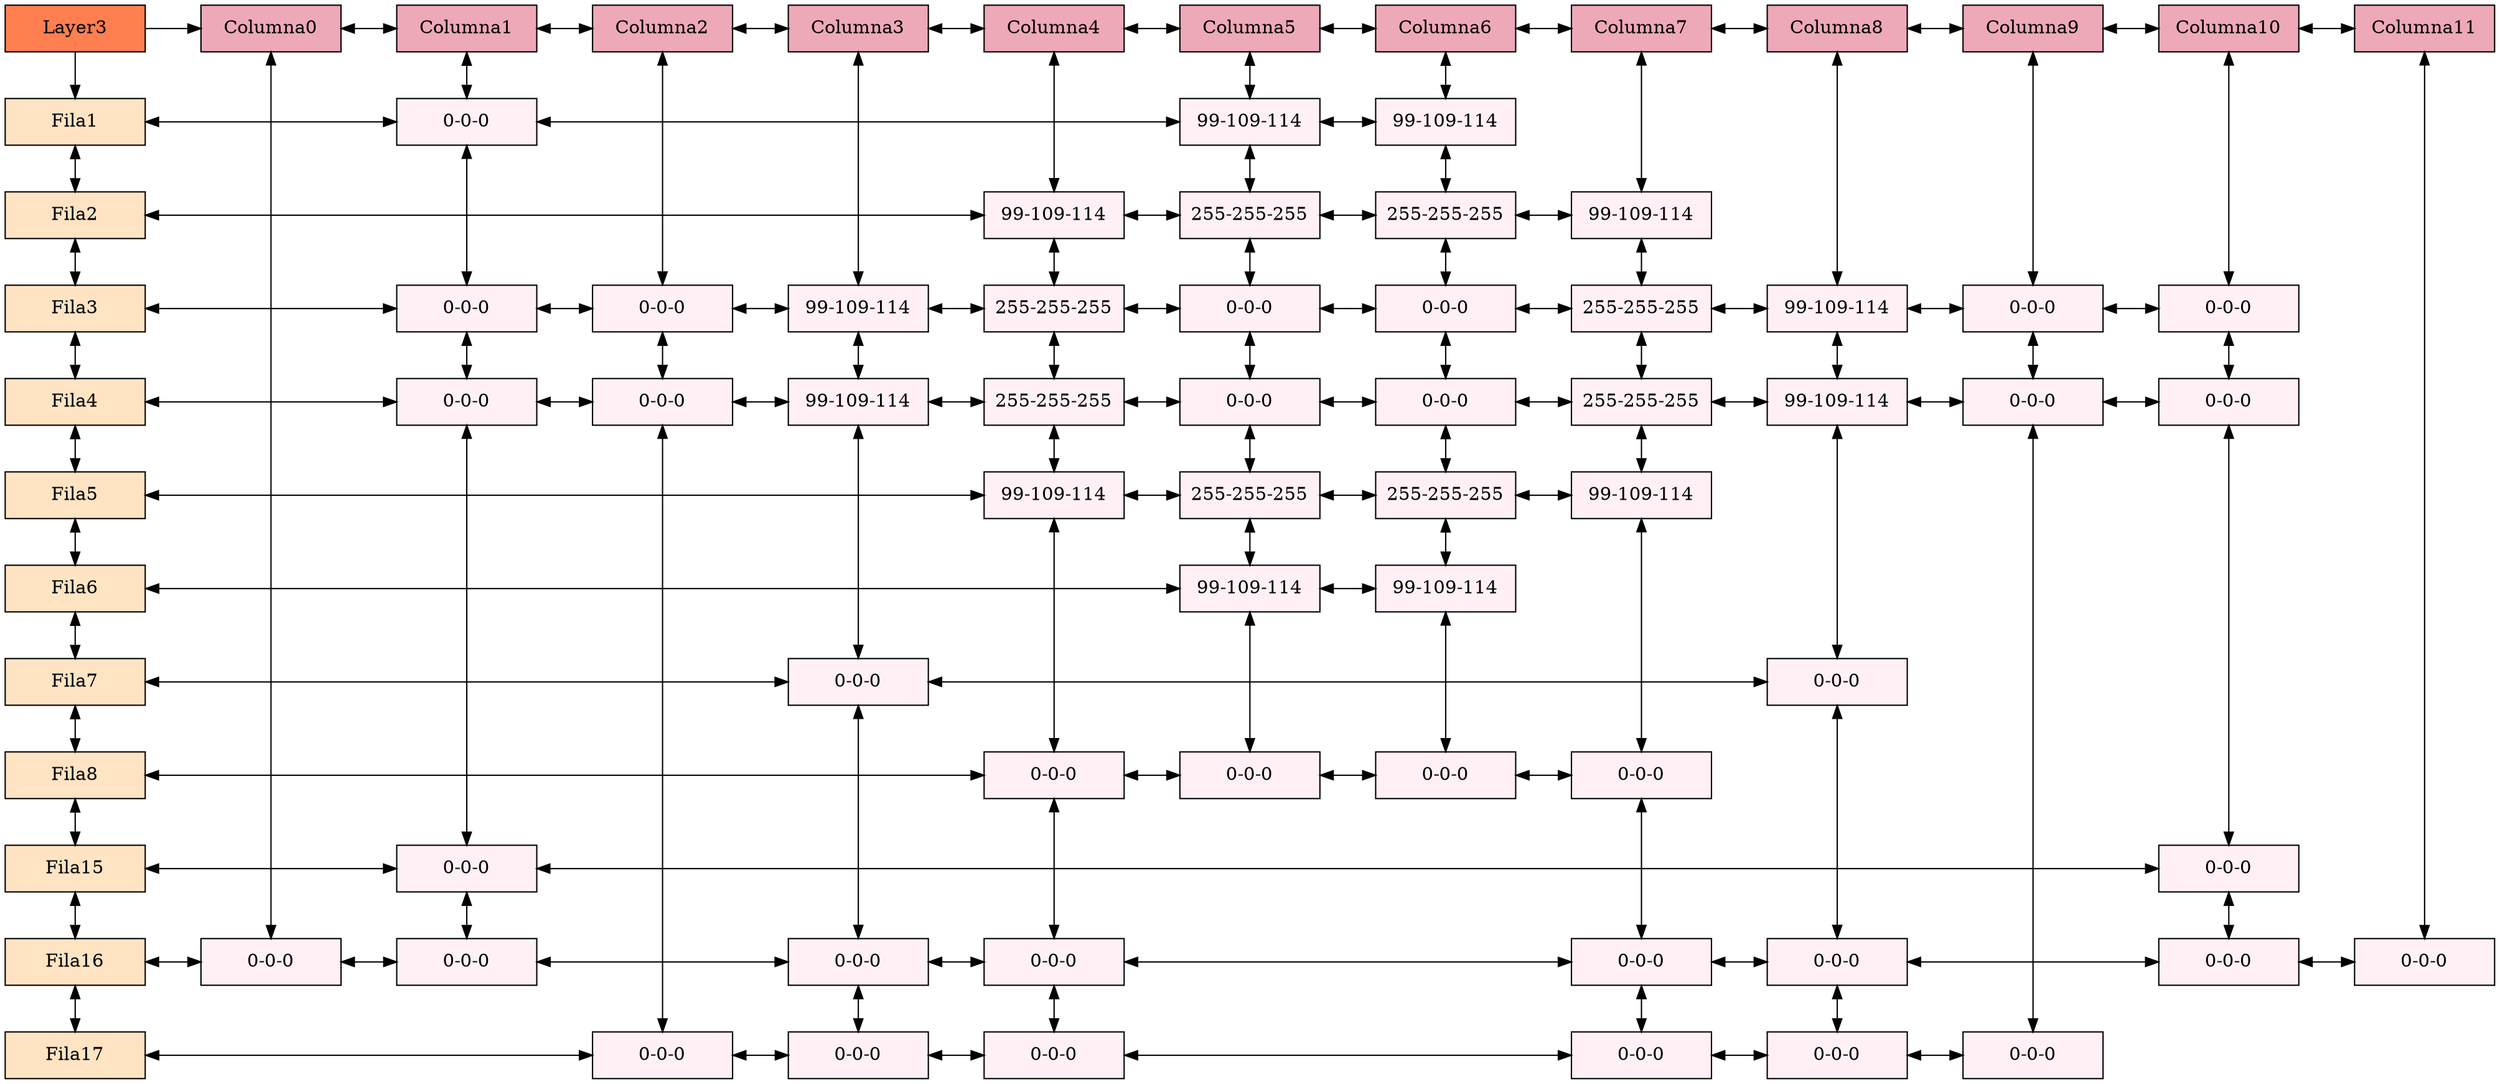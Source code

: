 digraph Sparse_Matrix{
node [shape=box]
graph [ranksep="0.5", nodesep="0.6"];
/* Group 0 para alinear verticalmente RAIZ*/ 
Layer3[ label = "Layer3", width = 1.5, style = filled, fillcolor = coral, group = 0 ];

// Filas 
Fila1 [label = "Fila1" width = 1.5 style = filled, fillcolor = bisque1, group = 0 ];
Fila2 [label = "Fila2" width = 1.5 style = filled, fillcolor = bisque1, group = 0 ];
Fila3 [label = "Fila3" width = 1.5 style = filled, fillcolor = bisque1, group = 0 ];
Fila4 [label = "Fila4" width = 1.5 style = filled, fillcolor = bisque1, group = 0 ];
Fila5 [label = "Fila5" width = 1.5 style = filled, fillcolor = bisque1, group = 0 ];
Fila6 [label = "Fila6" width = 1.5 style = filled, fillcolor = bisque1, group = 0 ];
Fila7 [label = "Fila7" width = 1.5 style = filled, fillcolor = bisque1, group = 0 ];
Fila8 [label = "Fila8" width = 1.5 style = filled, fillcolor = bisque1, group = 0 ];
Fila15 [label = "Fila15" width = 1.5 style = filled, fillcolor = bisque1, group = 0 ];
Fila16 [label = "Fila16" width = 1.5 style = filled, fillcolor = bisque1, group = 0 ];
Fila17 [label = "Fila17" width = 1.5 style = filled, fillcolor = bisque1, group = 0 ];

 //Enlaces de Filas
Fila1->Fila2 [dir = both];
Fila2->Fila3 [dir = both];
Fila3->Fila4 [dir = both];
Fila4->Fila5 [dir = both];
Fila5->Fila6 [dir = both];
Fila6->Fila7 [dir = both];
Fila7->Fila8 [dir = both];
Fila8->Fila15 [dir = both];
Fila15->Fila16 [dir = both];
Fila16->Fila17 [dir = both];

 //Columnas
//Cada una con diferente group para alinear verticalmente con los nodos
Column0[label = "Columna0" width = 1.5 style = filled, fillcolor = pink2, group = 1];
Column1[label = "Columna1" width = 1.5 style = filled, fillcolor = pink2, group = 2];
Column2[label = "Columna2" width = 1.5 style = filled, fillcolor = pink2, group = 3];
Column3[label = "Columna3" width = 1.5 style = filled, fillcolor = pink2, group = 4];
Column4[label = "Columna4" width = 1.5 style = filled, fillcolor = pink2, group = 5];
Column5[label = "Columna5" width = 1.5 style = filled, fillcolor = pink2, group = 6];
Column6[label = "Columna6" width = 1.5 style = filled, fillcolor = pink2, group = 7];
Column7[label = "Columna7" width = 1.5 style = filled, fillcolor = pink2, group = 8];
Column8[label = "Columna8" width = 1.5 style = filled, fillcolor = pink2, group = 9];
Column9[label = "Columna9" width = 1.5 style = filled, fillcolor = pink2, group = 10];
Column10[label = "Columna10" width = 1.5 style = filled, fillcolor = pink2, group = 11];
Column11[label = "Columna11" width = 1.5 style = filled, fillcolor = pink2, group = 12];

 //Enlaces de Columnas
Column0->Column1 [dir = both];
Column1->Column2 [dir = both];
Column2->Column3 [dir = both];
Column3->Column4 [dir = both];
Column4->Column5 [dir = both];
Column5->Column6 [dir = both];
Column6->Column7 [dir = both];
Column7->Column8 [dir = both];
Column8->Column9 [dir = both];
Column9->Column10 [dir = both];
Column10->Column11 [dir = both];

 // Alinear Raiz con Columnas
{rank = same; Layer3; Column0;  Column1;  Column2;  Column3;  Column4;  Column5;  Column6;  Column7;  Column8;  Column9;  Column10;  Column11; };

 // Enlaces Raiz con primera fila y columna
Layer3->Column0;
Layer3->Fila1;

 //Creacion de nodos
//(^<---------------------- F I L A   1---------------------->
N1_F1 [label = "0-0-0" width = 1.5 group = 2 style = filled, fillcolor = lavenderblush1];
N5_F1 [label = "99-109-114" width = 1.5 group = 6 style = filled, fillcolor = lavenderblush1];
N6_F1 [label = "99-109-114" width = 1.5 group = 7 style = filled, fillcolor = lavenderblush1];

//(^<---------------------- F I L A   2---------------------->
N4_F2 [label = "99-109-114" width = 1.5 group = 5 style = filled, fillcolor = lavenderblush1];
N5_F2 [label = "255-255-255" width = 1.5 group = 6 style = filled, fillcolor = lavenderblush1];
N6_F2 [label = "255-255-255" width = 1.5 group = 7 style = filled, fillcolor = lavenderblush1];
N7_F2 [label = "99-109-114" width = 1.5 group = 8 style = filled, fillcolor = lavenderblush1];

//(^<---------------------- F I L A   3---------------------->
N1_F3 [label = "0-0-0" width = 1.5 group = 2 style = filled, fillcolor = lavenderblush1];
N2_F3 [label = "0-0-0" width = 1.5 group = 3 style = filled, fillcolor = lavenderblush1];
N3_F3 [label = "99-109-114" width = 1.5 group = 4 style = filled, fillcolor = lavenderblush1];
N4_F3 [label = "255-255-255" width = 1.5 group = 5 style = filled, fillcolor = lavenderblush1];
N5_F3 [label = "0-0-0" width = 1.5 group = 6 style = filled, fillcolor = lavenderblush1];
N6_F3 [label = "0-0-0" width = 1.5 group = 7 style = filled, fillcolor = lavenderblush1];
N7_F3 [label = "255-255-255" width = 1.5 group = 8 style = filled, fillcolor = lavenderblush1];
N8_F3 [label = "99-109-114" width = 1.5 group = 9 style = filled, fillcolor = lavenderblush1];
N9_F3 [label = "0-0-0" width = 1.5 group = 10 style = filled, fillcolor = lavenderblush1];
N10_F3 [label = "0-0-0" width = 1.5 group = 11 style = filled, fillcolor = lavenderblush1];

//(^<---------------------- F I L A   4---------------------->
N1_F4 [label = "0-0-0" width = 1.5 group = 2 style = filled, fillcolor = lavenderblush1];
N2_F4 [label = "0-0-0" width = 1.5 group = 3 style = filled, fillcolor = lavenderblush1];
N3_F4 [label = "99-109-114" width = 1.5 group = 4 style = filled, fillcolor = lavenderblush1];
N4_F4 [label = "255-255-255" width = 1.5 group = 5 style = filled, fillcolor = lavenderblush1];
N5_F4 [label = "0-0-0" width = 1.5 group = 6 style = filled, fillcolor = lavenderblush1];
N6_F4 [label = "0-0-0" width = 1.5 group = 7 style = filled, fillcolor = lavenderblush1];
N7_F4 [label = "255-255-255" width = 1.5 group = 8 style = filled, fillcolor = lavenderblush1];
N8_F4 [label = "99-109-114" width = 1.5 group = 9 style = filled, fillcolor = lavenderblush1];
N9_F4 [label = "0-0-0" width = 1.5 group = 10 style = filled, fillcolor = lavenderblush1];
N10_F4 [label = "0-0-0" width = 1.5 group = 11 style = filled, fillcolor = lavenderblush1];

//(^<---------------------- F I L A   5---------------------->
N4_F5 [label = "99-109-114" width = 1.5 group = 5 style = filled, fillcolor = lavenderblush1];
N5_F5 [label = "255-255-255" width = 1.5 group = 6 style = filled, fillcolor = lavenderblush1];
N6_F5 [label = "255-255-255" width = 1.5 group = 7 style = filled, fillcolor = lavenderblush1];
N7_F5 [label = "99-109-114" width = 1.5 group = 8 style = filled, fillcolor = lavenderblush1];

//(^<---------------------- F I L A   6---------------------->
N5_F6 [label = "99-109-114" width = 1.5 group = 6 style = filled, fillcolor = lavenderblush1];
N6_F6 [label = "99-109-114" width = 1.5 group = 7 style = filled, fillcolor = lavenderblush1];

//(^<---------------------- F I L A   7---------------------->
N3_F7 [label = "0-0-0" width = 1.5 group = 4 style = filled, fillcolor = lavenderblush1];
N8_F7 [label = "0-0-0" width = 1.5 group = 9 style = filled, fillcolor = lavenderblush1];

//(^<---------------------- F I L A   8---------------------->
N4_F8 [label = "0-0-0" width = 1.5 group = 5 style = filled, fillcolor = lavenderblush1];
N5_F8 [label = "0-0-0" width = 1.5 group = 6 style = filled, fillcolor = lavenderblush1];
N6_F8 [label = "0-0-0" width = 1.5 group = 7 style = filled, fillcolor = lavenderblush1];
N7_F8 [label = "0-0-0" width = 1.5 group = 8 style = filled, fillcolor = lavenderblush1];

//(^<---------------------- F I L A   15---------------------->
N1_F15 [label = "0-0-0" width = 1.5 group = 2 style = filled, fillcolor = lavenderblush1];
N10_F15 [label = "0-0-0" width = 1.5 group = 11 style = filled, fillcolor = lavenderblush1];

//(^<---------------------- F I L A   16---------------------->
N0_F16 [label = "0-0-0" width = 1.5 group = 1 style = filled, fillcolor = lavenderblush1];
N1_F16 [label = "0-0-0" width = 1.5 group = 2 style = filled, fillcolor = lavenderblush1];
N3_F16 [label = "0-0-0" width = 1.5 group = 4 style = filled, fillcolor = lavenderblush1];
N4_F16 [label = "0-0-0" width = 1.5 group = 5 style = filled, fillcolor = lavenderblush1];
N7_F16 [label = "0-0-0" width = 1.5 group = 8 style = filled, fillcolor = lavenderblush1];
N8_F16 [label = "0-0-0" width = 1.5 group = 9 style = filled, fillcolor = lavenderblush1];
N10_F16 [label = "0-0-0" width = 1.5 group = 11 style = filled, fillcolor = lavenderblush1];
N11_F16 [label = "0-0-0" width = 1.5 group = 12 style = filled, fillcolor = lavenderblush1];

//(^<---------------------- F I L A   17---------------------->
N2_F17 [label = "0-0-0" width = 1.5 group = 3 style = filled, fillcolor = lavenderblush1];
N3_F17 [label = "0-0-0" width = 1.5 group = 4 style = filled, fillcolor = lavenderblush1];
N4_F17 [label = "0-0-0" width = 1.5 group = 5 style = filled, fillcolor = lavenderblush1];
N7_F17 [label = "0-0-0" width = 1.5 group = 8 style = filled, fillcolor = lavenderblush1];
N8_F17 [label = "0-0-0" width = 1.5 group = 9 style = filled, fillcolor = lavenderblush1];
N9_F17 [label = "0-0-0" width = 1.5 group = 10 style = filled, fillcolor = lavenderblush1];


 //Creacion de enlaces de nodos
//E N L A C E S  F I L A   1
Column1->N1_F1 [dir = both];
Fila1->N1_F1 [dir = both];
N1_F1->N5_F1 [dir = both];
Column5->N5_F1 [dir = both];
N5_F1->N6_F1 [dir = both];
Column6->N6_F1 [dir = both];
//Alineacion vertical de nodos con la fila
{rank = same; Fila1; N1_F1; N5_F1; N6_F1;  };

//E N L A C E S  F I L A   2
Column4->N4_F2 [dir = both];
Fila2->N4_F2 [dir = both];
N4_F2->N5_F2 [dir = both];
N5_F2->N5_F1 [dir = both];
N5_F2->N6_F2 [dir = both];
N6_F2->N6_F1 [dir = both];
N6_F2->N7_F2 [dir = both];
Column7->N7_F2 [dir = both];
//Alineacion vertical de nodos con la fila
{rank = same; Fila2; N4_F2; N5_F2; N6_F2; N7_F2;  };

//E N L A C E S  F I L A   3
N1_F3->N1_F1 [dir = both];
Fila3->N1_F3 [dir = both];
N1_F3->N2_F3 [dir = both];
Column2->N2_F3 [dir = both];
N2_F3->N3_F3 [dir = both];
Column3->N3_F3 [dir = both];
N3_F3->N4_F3 [dir = both];
N4_F3->N4_F2 [dir = both];
N4_F3->N5_F3 [dir = both];
N5_F3->N5_F2 [dir = both];
N5_F3->N6_F3 [dir = both];
N6_F3->N6_F2 [dir = both];
N6_F3->N7_F3 [dir = both];
N7_F3->N7_F2 [dir = both];
N7_F3->N8_F3 [dir = both];
Column8->N8_F3 [dir = both];
N8_F3->N9_F3 [dir = both];
Column9->N9_F3 [dir = both];
N9_F3->N10_F3 [dir = both];
Column10->N10_F3 [dir = both];
//Alineacion vertical de nodos con la fila
{rank = same; Fila3; N1_F3; N2_F3; N3_F3; N4_F3; N5_F3; N6_F3; N7_F3; N8_F3; N9_F3; N10_F3;  };

//E N L A C E S  F I L A   4
N1_F4->N1_F3 [dir = both];
Fila4->N1_F4 [dir = both];
N1_F4->N2_F4 [dir = both];
N2_F4->N2_F3 [dir = both];
N2_F4->N3_F4 [dir = both];
N3_F4->N3_F3 [dir = both];
N3_F4->N4_F4 [dir = both];
N4_F4->N4_F3 [dir = both];
N4_F4->N5_F4 [dir = both];
N5_F4->N5_F3 [dir = both];
N5_F4->N6_F4 [dir = both];
N6_F4->N6_F3 [dir = both];
N6_F4->N7_F4 [dir = both];
N7_F4->N7_F3 [dir = both];
N7_F4->N8_F4 [dir = both];
N8_F4->N8_F3 [dir = both];
N8_F4->N9_F4 [dir = both];
N9_F4->N9_F3 [dir = both];
N9_F4->N10_F4 [dir = both];
N10_F4->N10_F3 [dir = both];
//Alineacion vertical de nodos con la fila
{rank = same; Fila4; N1_F4; N2_F4; N3_F4; N4_F4; N5_F4; N6_F4; N7_F4; N8_F4; N9_F4; N10_F4;  };

//E N L A C E S  F I L A   5
N4_F5->N4_F4 [dir = both];
Fila5->N4_F5 [dir = both];
N4_F5->N5_F5 [dir = both];
N5_F5->N5_F4 [dir = both];
N5_F5->N6_F5 [dir = both];
N6_F5->N6_F4 [dir = both];
N6_F5->N7_F5 [dir = both];
N7_F5->N7_F4 [dir = both];
//Alineacion vertical de nodos con la fila
{rank = same; Fila5; N4_F5; N5_F5; N6_F5; N7_F5;  };

//E N L A C E S  F I L A   6
N5_F6->N5_F5 [dir = both];
Fila6->N5_F6 [dir = both];
N5_F6->N6_F6 [dir = both];
N6_F6->N6_F5 [dir = both];
//Alineacion vertical de nodos con la fila
{rank = same; Fila6; N5_F6; N6_F6;  };

//E N L A C E S  F I L A   7
N3_F7->N3_F4 [dir = both];
Fila7->N3_F7 [dir = both];
N3_F7->N8_F7 [dir = both];
N8_F7->N8_F4 [dir = both];
//Alineacion vertical de nodos con la fila
{rank = same; Fila7; N3_F7; N8_F7;  };

//E N L A C E S  F I L A   8
N4_F8->N4_F5 [dir = both];
Fila8->N4_F8 [dir = both];
N4_F8->N5_F8 [dir = both];
N5_F8->N5_F6 [dir = both];
N5_F8->N6_F8 [dir = both];
N6_F8->N6_F6 [dir = both];
N6_F8->N7_F8 [dir = both];
N7_F8->N7_F5 [dir = both];
//Alineacion vertical de nodos con la fila
{rank = same; Fila8; N4_F8; N5_F8; N6_F8; N7_F8;  };

//E N L A C E S  F I L A   15
N1_F15->N1_F4 [dir = both];
Fila15->N1_F15 [dir = both];
N1_F15->N10_F15 [dir = both];
N10_F15->N10_F4 [dir = both];
//Alineacion vertical de nodos con la fila
{rank = same; Fila15; N1_F15; N10_F15;  };

//E N L A C E S  F I L A   16
Column0->N0_F16 [dir = both];
Fila16->N0_F16 [dir = both];
N0_F16->N1_F16 [dir = both];
N1_F16->N1_F15 [dir = both];
N1_F16->N3_F16 [dir = both];
N3_F16->N3_F7 [dir = both];
N3_F16->N4_F16 [dir = both];
N4_F16->N4_F8 [dir = both];
N4_F16->N7_F16 [dir = both];
N7_F16->N7_F8 [dir = both];
N7_F16->N8_F16 [dir = both];
N8_F16->N8_F7 [dir = both];
N8_F16->N10_F16 [dir = both];
N10_F16->N10_F15 [dir = both];
N10_F16->N11_F16 [dir = both];
Column11->N11_F16 [dir = both];
//Alineacion vertical de nodos con la fila
{rank = same; Fila16; N0_F16; N1_F16; N3_F16; N4_F16; N7_F16; N8_F16; N10_F16; N11_F16;  };

//E N L A C E S  F I L A   17
N2_F17->N2_F4 [dir = both];
Fila17->N2_F17 [dir = both];
N2_F17->N3_F17 [dir = both];
N3_F17->N3_F16 [dir = both];
N3_F17->N4_F17 [dir = both];
N4_F17->N4_F16 [dir = both];
N4_F17->N7_F17 [dir = both];
N7_F17->N7_F16 [dir = both];
N7_F17->N8_F17 [dir = both];
N8_F17->N8_F16 [dir = both];
N8_F17->N9_F17 [dir = both];
N9_F17->N9_F4 [dir = both];
//Alineacion vertical de nodos con la fila
{rank = same; Fila17; N2_F17; N3_F17; N4_F17; N7_F17; N8_F17; N9_F17;  };

}
